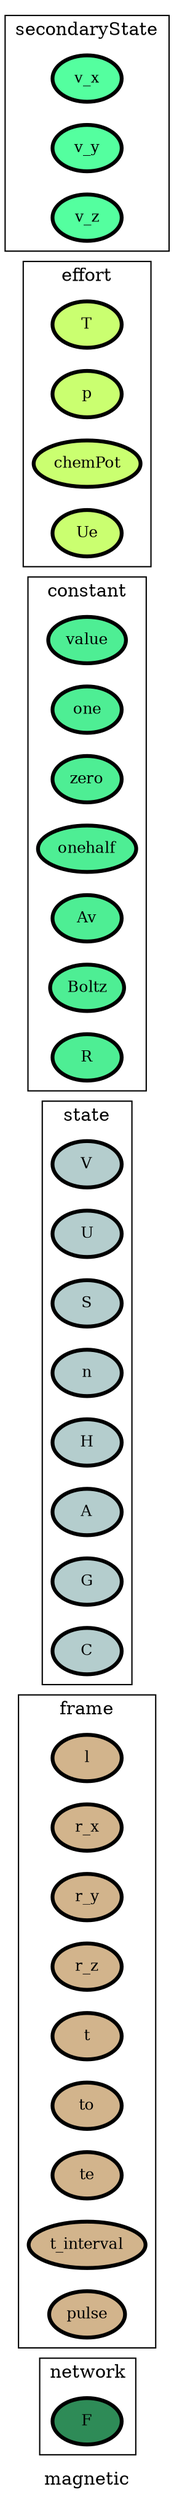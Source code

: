 digraph magnetic {
label=magnetic;
rankdir=LR;
subgraph cluster_magnetic___property {
label=property;
rankdir=LR;
}

subgraph cluster_magnetic___network {
label=network;
rankdir=LR;
V_10 [fillcolor=seagreen4, fontsize=12, label=F, penwidth=3, style=filled];
}

subgraph cluster_magnetic___projection {
label=projection;
rankdir=LR;
}

subgraph cluster_magnetic___differenceOperator {
label=differenceOperator;
rankdir=LR;
}

subgraph cluster_magnetic___frame {
label=frame;
rankdir=LR;
V_11 [fillcolor=tan, fontsize=12, label=l, penwidth=3, style=filled];
V_12 [fillcolor=tan, fontsize=12, label=r_x, penwidth=3, style=filled];
V_13 [fillcolor=tan, fontsize=12, label=r_y, penwidth=3, style=filled];
V_14 [fillcolor=tan, fontsize=12, label=r_z, penwidth=3, style=filled];
V_4 [fillcolor=tan, fontsize=12, label=t, penwidth=3, style=filled];
V_5 [fillcolor=tan, fontsize=12, label=to, penwidth=3, style=filled];
V_6 [fillcolor=tan, fontsize=12, label=te, penwidth=3, style=filled];
V_7 [fillcolor=tan, fontsize=12, label=t_interval, penwidth=3, style=filled];
V_9 [fillcolor=tan, fontsize=12, label=pulse, penwidth=3, style=filled];
}

subgraph cluster_magnetic___state {
label=state;
rankdir=LR;
V_15 [fillcolor=lightcyan3, fontsize=12, label=V, penwidth=3, style=filled];
V_16 [fillcolor=lightcyan3, fontsize=12, label=U, penwidth=3, style=filled];
V_17 [fillcolor=lightcyan3, fontsize=12, label=S, penwidth=3, style=filled];
V_18 [fillcolor=lightcyan3, fontsize=12, label=n, penwidth=3, style=filled];
V_22 [fillcolor=lightcyan3, fontsize=12, label=H, penwidth=3, style=filled];
V_23 [fillcolor=lightcyan3, fontsize=12, label=A, penwidth=3, style=filled];
V_24 [fillcolor=lightcyan3, fontsize=12, label=G, penwidth=3, style=filled];
V_25 [fillcolor=lightcyan3, fontsize=12, label=C, penwidth=3, style=filled];
}

subgraph cluster_magnetic___constant {
label=constant;
rankdir=LR;
V_1 [fillcolor=seagreen2, fontsize=12, label=value, penwidth=3, style=filled];
V_2 [fillcolor=seagreen2, fontsize=12, label=one, penwidth=3, style=filled];
V_3 [fillcolor=seagreen2, fontsize=12, label=zero, penwidth=3, style=filled];
V_8 [fillcolor=seagreen2, fontsize=12, label=onehalf, penwidth=3, style=filled];
V_32 [fillcolor=seagreen2, fontsize=12, label=Av, penwidth=3, style=filled];
V_33 [fillcolor=seagreen2, fontsize=12, label=Boltz, penwidth=3, style=filled];
V_34 [fillcolor=seagreen2, fontsize=12, label=R, penwidth=3, style=filled];
}

subgraph cluster_magnetic___effort {
label=effort;
rankdir=LR;
V_19 [fillcolor=darkolivegreen1, fontsize=12, label=T, penwidth=3, style=filled];
V_20 [fillcolor=darkolivegreen1, fontsize=12, label=p, penwidth=3, style=filled];
V_21 [fillcolor=darkolivegreen1, fontsize=12, label=chemPot, penwidth=3, style=filled];
V_35 [fillcolor=darkolivegreen1, fontsize=12, label=Ue, penwidth=3, style=filled];
}

subgraph cluster_magnetic___secondaryState {
label=secondaryState;
rankdir=LR;
V_27 [fillcolor=seagreen1, fontsize=12, label=v_x, penwidth=3, style=filled];
V_28 [fillcolor=seagreen1, fontsize=12, label=v_y, penwidth=3, style=filled];
V_29 [fillcolor=seagreen1, fontsize=12, label=v_z, penwidth=3, style=filled];
}

subgraph cluster_magnetic___diffState {
label=diffState;
rankdir=LR;
}

subgraph cluster_magnetic___property {
label=property;
rankdir=LR;
}

}
